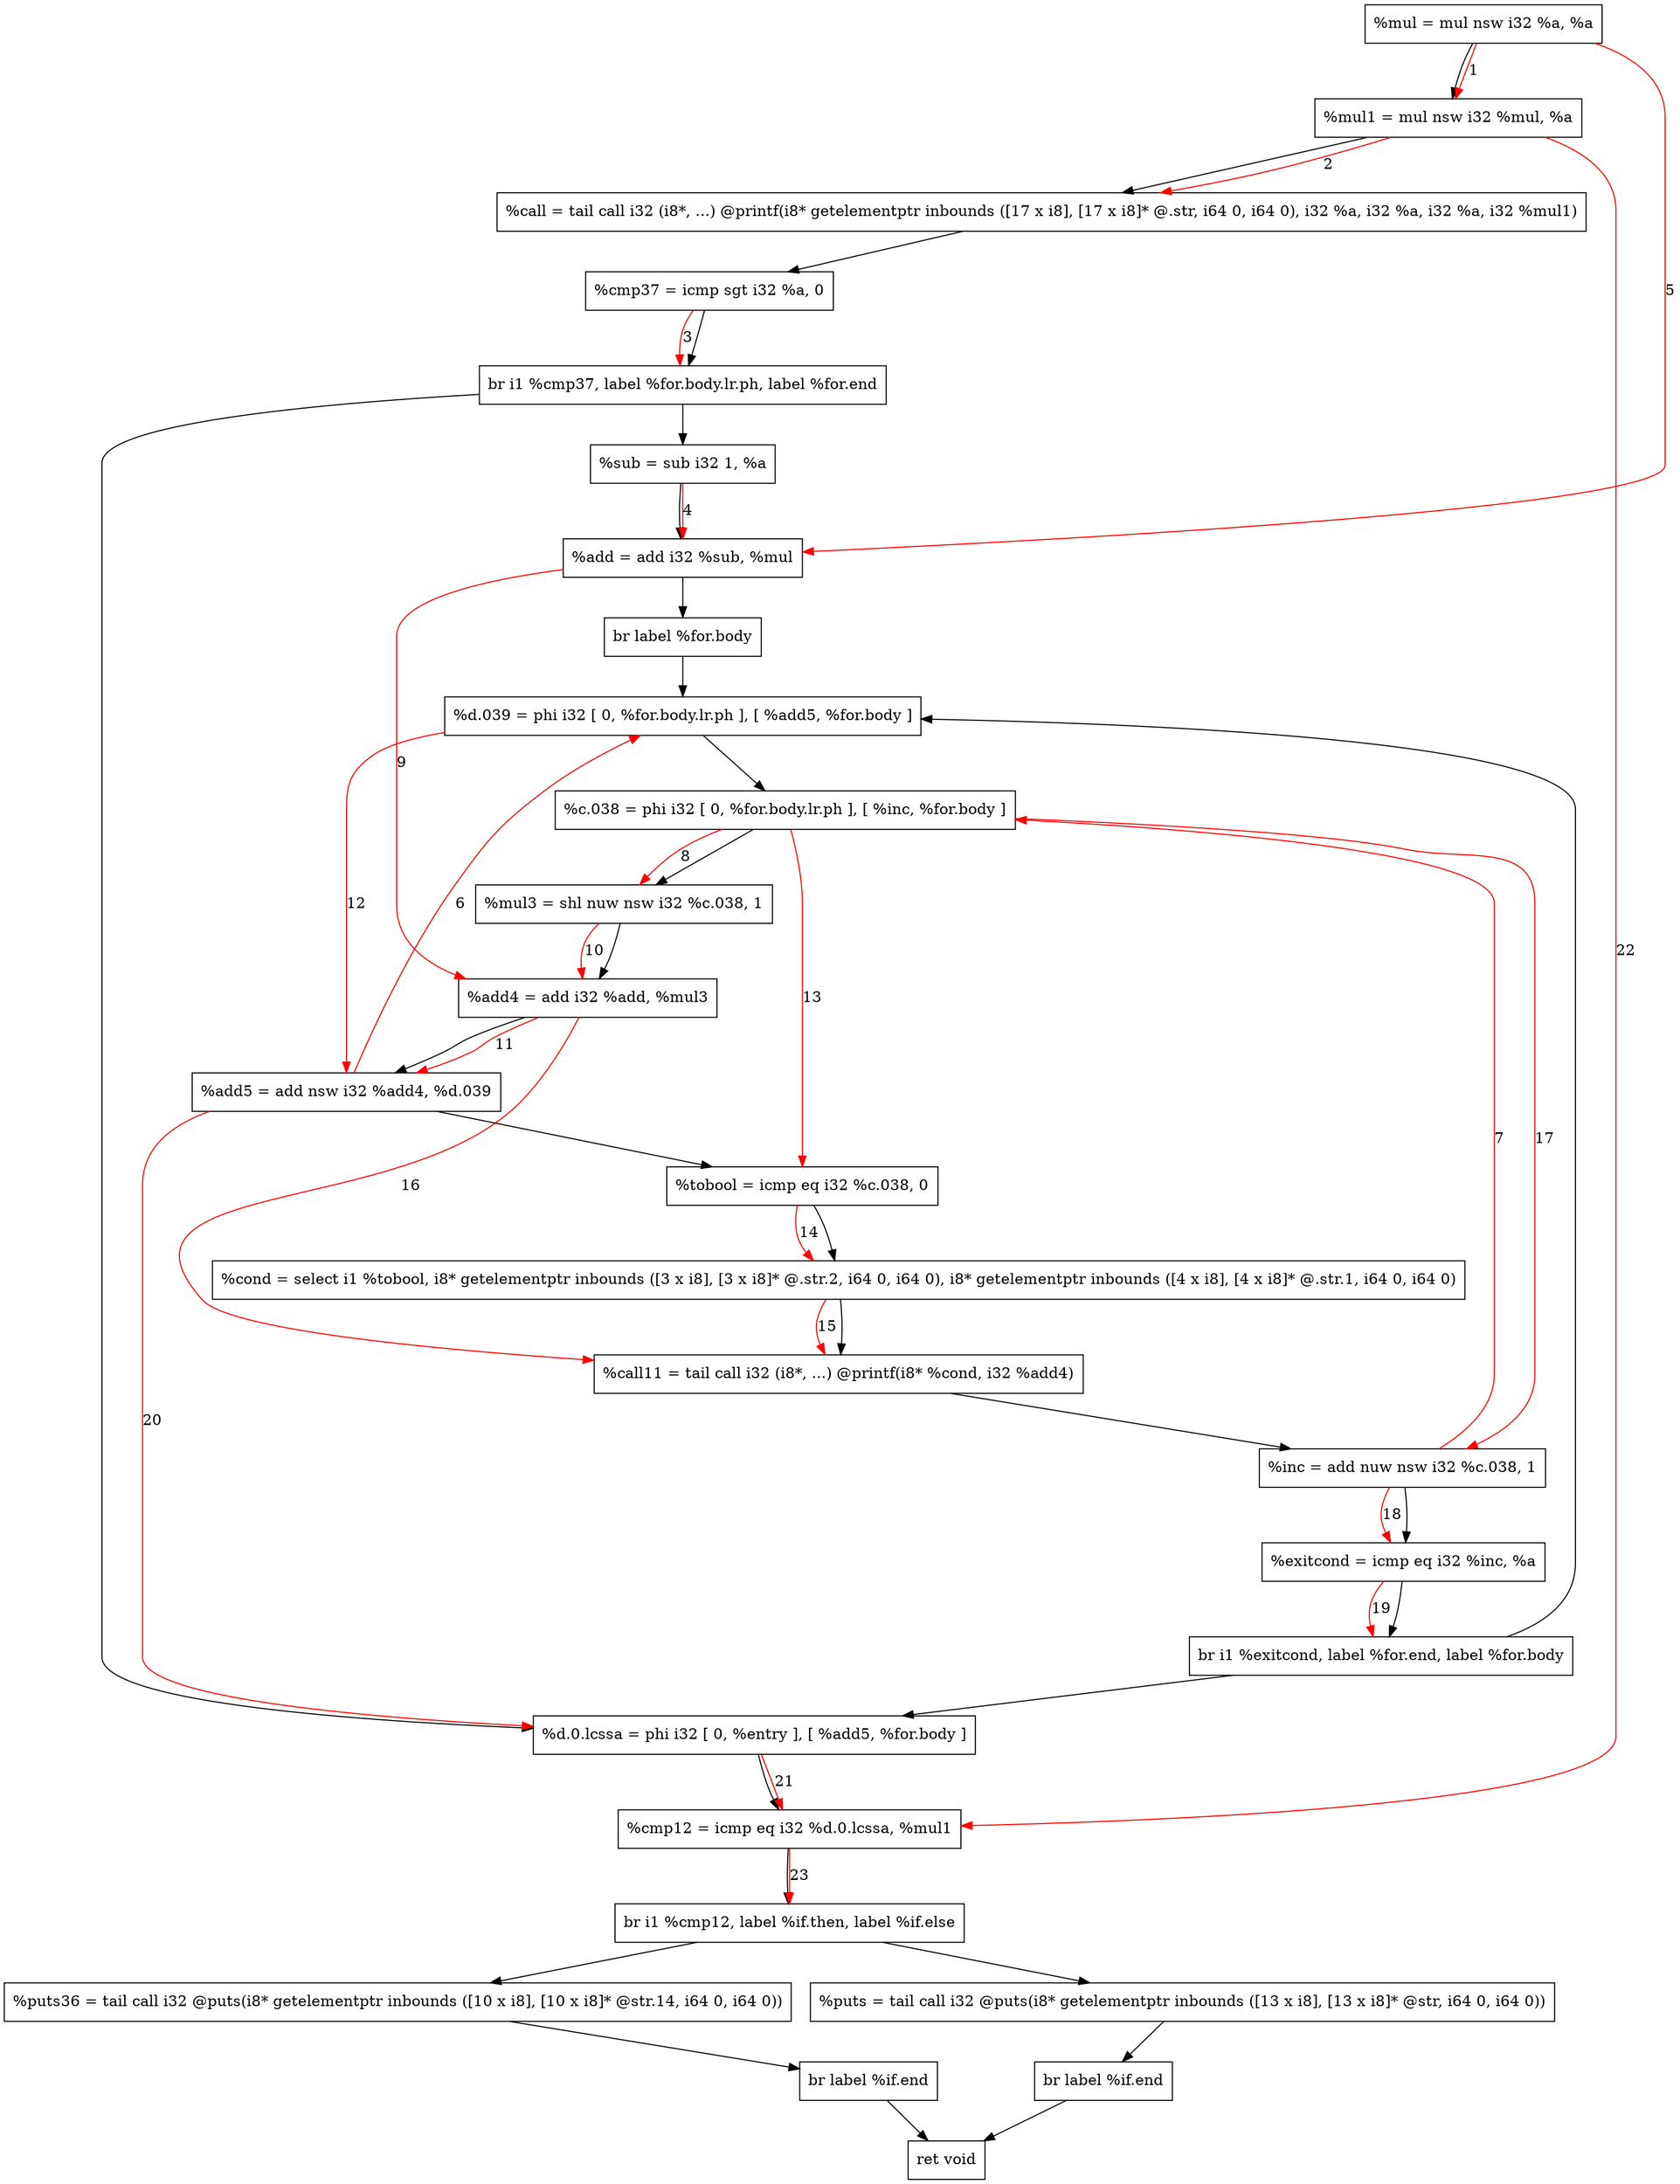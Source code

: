 digraph "CDFG for'func' function" {
	Node0x55a73aa01ff0[shape=record, label="  %mul = mul nsw i32 %a, %a"]
	Node0x55a73aa02060[shape=record, label="  %mul1 = mul nsw i32 %mul, %a"]
	Node0x55a73aa00b30[shape=record, label="  %call = tail call i32 (i8*, ...) @printf(i8* getelementptr inbounds ([17 x i8], [17 x i8]* @.str, i64 0, i64 0), i32 %a, i32 %a, i32 %a, i32 %mul1)"]
	Node0x55a73aa02ab0[shape=record, label="  %cmp37 = icmp sgt i32 %a, 0"]
	Node0x55a73a989db8[shape=record, label="  br i1 %cmp37, label %for.body.lr.ph, label %for.end"]
	Node0x55a73aa02d20[shape=record, label="  %sub = sub i32 1, %a"]
	Node0x55a73aa02db0[shape=record, label="  %add = add i32 %sub, %mul"]
	Node0x55a73aa02ea8[shape=record, label="  br label %for.body"]
	Node0x55a73aa02f48[shape=record, label="  %d.039 = phi i32 [ 0, %for.body.lr.ph ], [ %add5, %for.body ]"]
	Node0x55a73aa030b8[shape=record, label="  %c.038 = phi i32 [ 0, %for.body.lr.ph ], [ %inc, %for.body ]"]
	Node0x55a73aa03340[shape=record, label="  %mul3 = shl nuw nsw i32 %c.038, 1"]
	Node0x55a73aa033d0[shape=record, label="  %add4 = add i32 %add, %mul3"]
	Node0x55a73aa03460[shape=record, label="  %add5 = add nsw i32 %add4, %d.039"]
	Node0x55a73aa034d0[shape=record, label="  %tobool = icmp eq i32 %c.038, 0"]
	Node0x55a73a995228[shape=record, label="  %cond = select i1 %tobool, i8* getelementptr inbounds ([3 x i8], [3 x i8]* @.str.2, i64 0, i64 0), i8* getelementptr inbounds ([4 x i8], [4 x i8]* @.str.1, i64 0, i64 0)"]
	Node0x55a73aa03698[shape=record, label="  %call11 = tail call i32 (i8*, ...) @printf(i8* %cond, i32 %add4)"]
	Node0x55a73aa03790[shape=record, label="  %inc = add nuw nsw i32 %c.038, 1"]
	Node0x55a73aa03800[shape=record, label="  %exitcond = icmp eq i32 %inc, %a"]
	Node0x55a73a995348[shape=record, label="  br i1 %exitcond, label %for.end, label %for.body"]
	Node0x55a73aa03848[shape=record, label="  %d.0.lcssa = phi i32 [ 0, %entry ], [ %add5, %for.body ]"]
	Node0x55a73aa03910[shape=record, label="  %cmp12 = icmp eq i32 %d.0.lcssa, %mul1"]
	Node0x55a73a995468[shape=record, label="  br i1 %cmp12, label %if.then, label %if.else"]
	Node0x55a73aa03e70[shape=record, label="  %puts36 = tail call i32 @puts(i8* getelementptr inbounds ([10 x i8], [10 x i8]* @str.14, i64 0, i64 0))"]
	Node0x55a73aa03fb8[shape=record, label="  br label %if.end"]
	Node0x55a73aa040d0[shape=record, label="  %puts = tail call i32 @puts(i8* getelementptr inbounds ([13 x i8], [13 x i8]* @str, i64 0, i64 0))"]
	Node0x55a73aa03068[shape=record, label="  br label %if.end"]
	Node0x55a73aa04170[shape=record, label="  ret void"]
	Node0x55a73aa01ff0 -> Node0x55a73aa02060
	Node0x55a73aa02060 -> Node0x55a73aa00b30
	Node0x55a73aa00b30 -> Node0x55a73aa02ab0
	Node0x55a73aa02ab0 -> Node0x55a73a989db8
	Node0x55a73a989db8 -> Node0x55a73aa02d20
	Node0x55a73a989db8 -> Node0x55a73aa03848
	Node0x55a73aa02d20 -> Node0x55a73aa02db0
	Node0x55a73aa02db0 -> Node0x55a73aa02ea8
	Node0x55a73aa02ea8 -> Node0x55a73aa02f48
	Node0x55a73aa02f48 -> Node0x55a73aa030b8
	Node0x55a73aa030b8 -> Node0x55a73aa03340
	Node0x55a73aa03340 -> Node0x55a73aa033d0
	Node0x55a73aa033d0 -> Node0x55a73aa03460
	Node0x55a73aa03460 -> Node0x55a73aa034d0
	Node0x55a73aa034d0 -> Node0x55a73a995228
	Node0x55a73a995228 -> Node0x55a73aa03698
	Node0x55a73aa03698 -> Node0x55a73aa03790
	Node0x55a73aa03790 -> Node0x55a73aa03800
	Node0x55a73aa03800 -> Node0x55a73a995348
	Node0x55a73a995348 -> Node0x55a73aa03848
	Node0x55a73a995348 -> Node0x55a73aa02f48
	Node0x55a73aa03848 -> Node0x55a73aa03910
	Node0x55a73aa03910 -> Node0x55a73a995468
	Node0x55a73a995468 -> Node0x55a73aa03e70
	Node0x55a73a995468 -> Node0x55a73aa040d0
	Node0x55a73aa03e70 -> Node0x55a73aa03fb8
	Node0x55a73aa03fb8 -> Node0x55a73aa04170
	Node0x55a73aa040d0 -> Node0x55a73aa03068
	Node0x55a73aa03068 -> Node0x55a73aa04170
edge [color=red]
	Node0x55a73aa01ff0 -> Node0x55a73aa02060[label="1"]
	Node0x55a73aa02060 -> Node0x55a73aa00b30[label="2"]
	Node0x55a73aa02ab0 -> Node0x55a73a989db8[label="3"]
	Node0x55a73aa02d20 -> Node0x55a73aa02db0[label="4"]
	Node0x55a73aa01ff0 -> Node0x55a73aa02db0[label="5"]
	Node0x55a73aa03460 -> Node0x55a73aa02f48[label="6"]
	Node0x55a73aa03790 -> Node0x55a73aa030b8[label="7"]
	Node0x55a73aa030b8 -> Node0x55a73aa03340[label="8"]
	Node0x55a73aa02db0 -> Node0x55a73aa033d0[label="9"]
	Node0x55a73aa03340 -> Node0x55a73aa033d0[label="10"]
	Node0x55a73aa033d0 -> Node0x55a73aa03460[label="11"]
	Node0x55a73aa02f48 -> Node0x55a73aa03460[label="12"]
	Node0x55a73aa030b8 -> Node0x55a73aa034d0[label="13"]
	Node0x55a73aa034d0 -> Node0x55a73a995228[label="14"]
	Node0x55a73a995228 -> Node0x55a73aa03698[label="15"]
	Node0x55a73aa033d0 -> Node0x55a73aa03698[label="16"]
	Node0x55a73aa030b8 -> Node0x55a73aa03790[label="17"]
	Node0x55a73aa03790 -> Node0x55a73aa03800[label="18"]
	Node0x55a73aa03800 -> Node0x55a73a995348[label="19"]
	Node0x55a73aa03460 -> Node0x55a73aa03848[label="20"]
	Node0x55a73aa03848 -> Node0x55a73aa03910[label="21"]
	Node0x55a73aa02060 -> Node0x55a73aa03910[label="22"]
	Node0x55a73aa03910 -> Node0x55a73a995468[label="23"]
}
